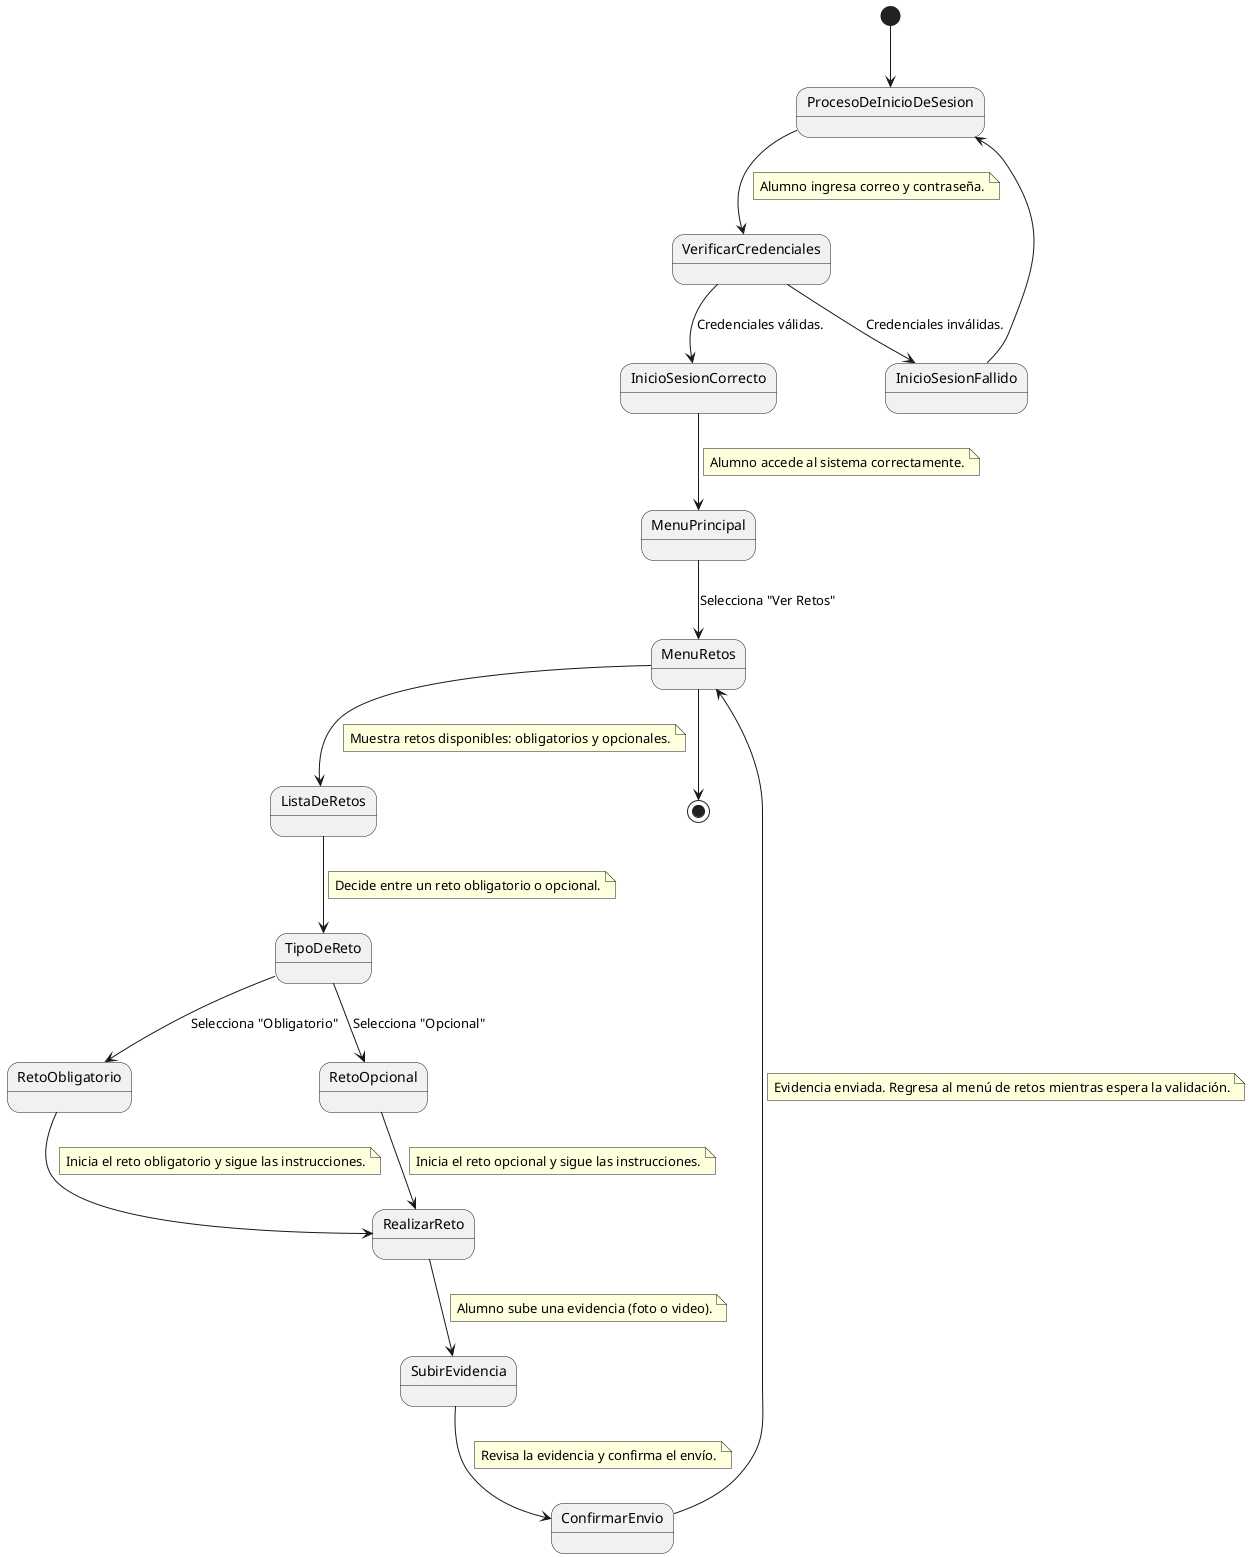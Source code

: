 @startuml

[*] --> ProcesoDeInicioDeSesion
ProcesoDeInicioDeSesion --> VerificarCredenciales
note on link
    Alumno ingresa correo y contraseña.
end note

state VerificarCredenciales <<choice>>
VerificarCredenciales --> InicioSesionCorrecto : Credenciales válidas.
VerificarCredenciales --> InicioSesionFallido : Credenciales inválidas.

InicioSesionFallido --> ProcesoDeInicioDeSesion
InicioSesionCorrecto --> MenuPrincipal
note on link
    Alumno accede al sistema correctamente.
end note

MenuPrincipal --> MenuRetos : Selecciona "Ver Retos"
MenuRetos --> ListaDeRetos
note on link
    Muestra retos disponibles: obligatorios y opcionales.
end note

ListaDeRetos --> TipoDeReto
note on link
    Decide entre un reto obligatorio o opcional.
end note

state TipoDeReto <<choice>>
TipoDeReto --> RetoObligatorio : Selecciona "Obligatorio"
TipoDeReto --> RetoOpcional : Selecciona "Opcional"

RetoObligatorio --> RealizarReto
note on link
    Inicia el reto obligatorio y sigue las instrucciones.
end note

RetoOpcional --> RealizarReto
note on link
    Inicia el reto opcional y sigue las instrucciones.
end note

RealizarReto --> SubirEvidencia
note on link
    Alumno sube una evidencia (foto o video).
end note

SubirEvidencia --> ConfirmarEnvio
note on link
    Revisa la evidencia y confirma el envío.
end note

ConfirmarEnvio --> MenuRetos
note on link
    Evidencia enviada. Regresa al menú de retos mientras espera la validación.
end note

MenuRetos --> [*]

@enduml
